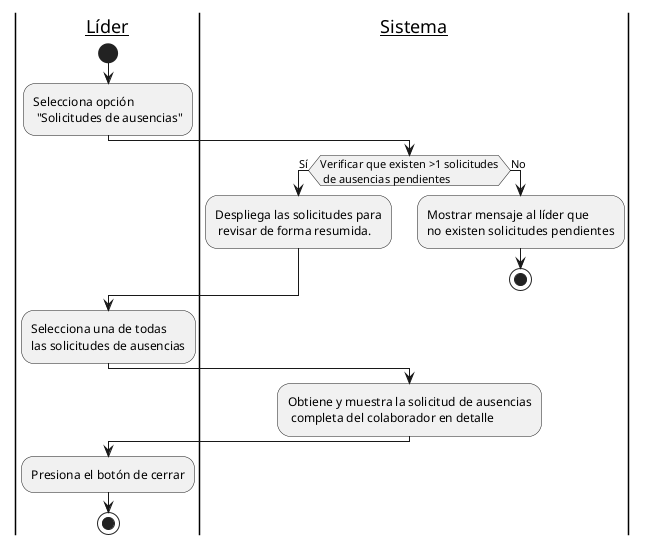 @startuml CU05 - Líder consulta solicitudes de vacaciones de colaborador

|__Líder__|
start
:Selecciona opción\n "Solicitudes de ausencias";

|__Sistema__|
if(Verificar que existen >1 solicitudes\n de ausencias pendientes) then (Sí)
    :Despliega las solicitudes para\n revisar de forma resumida.;
else (No)
    :Mostrar mensaje al líder que\nno existen solicitudes pendientes;
    stop
endif

|__Líder__|
:Selecciona una de todas\nlas solicitudes de ausencias;

|__Sistema__|
:Obtiene y muestra la solicitud de ausencias\n completa del colaborador en detalle;

|__Líder__|
:Presiona el botón de cerrar;

stop

@enduml